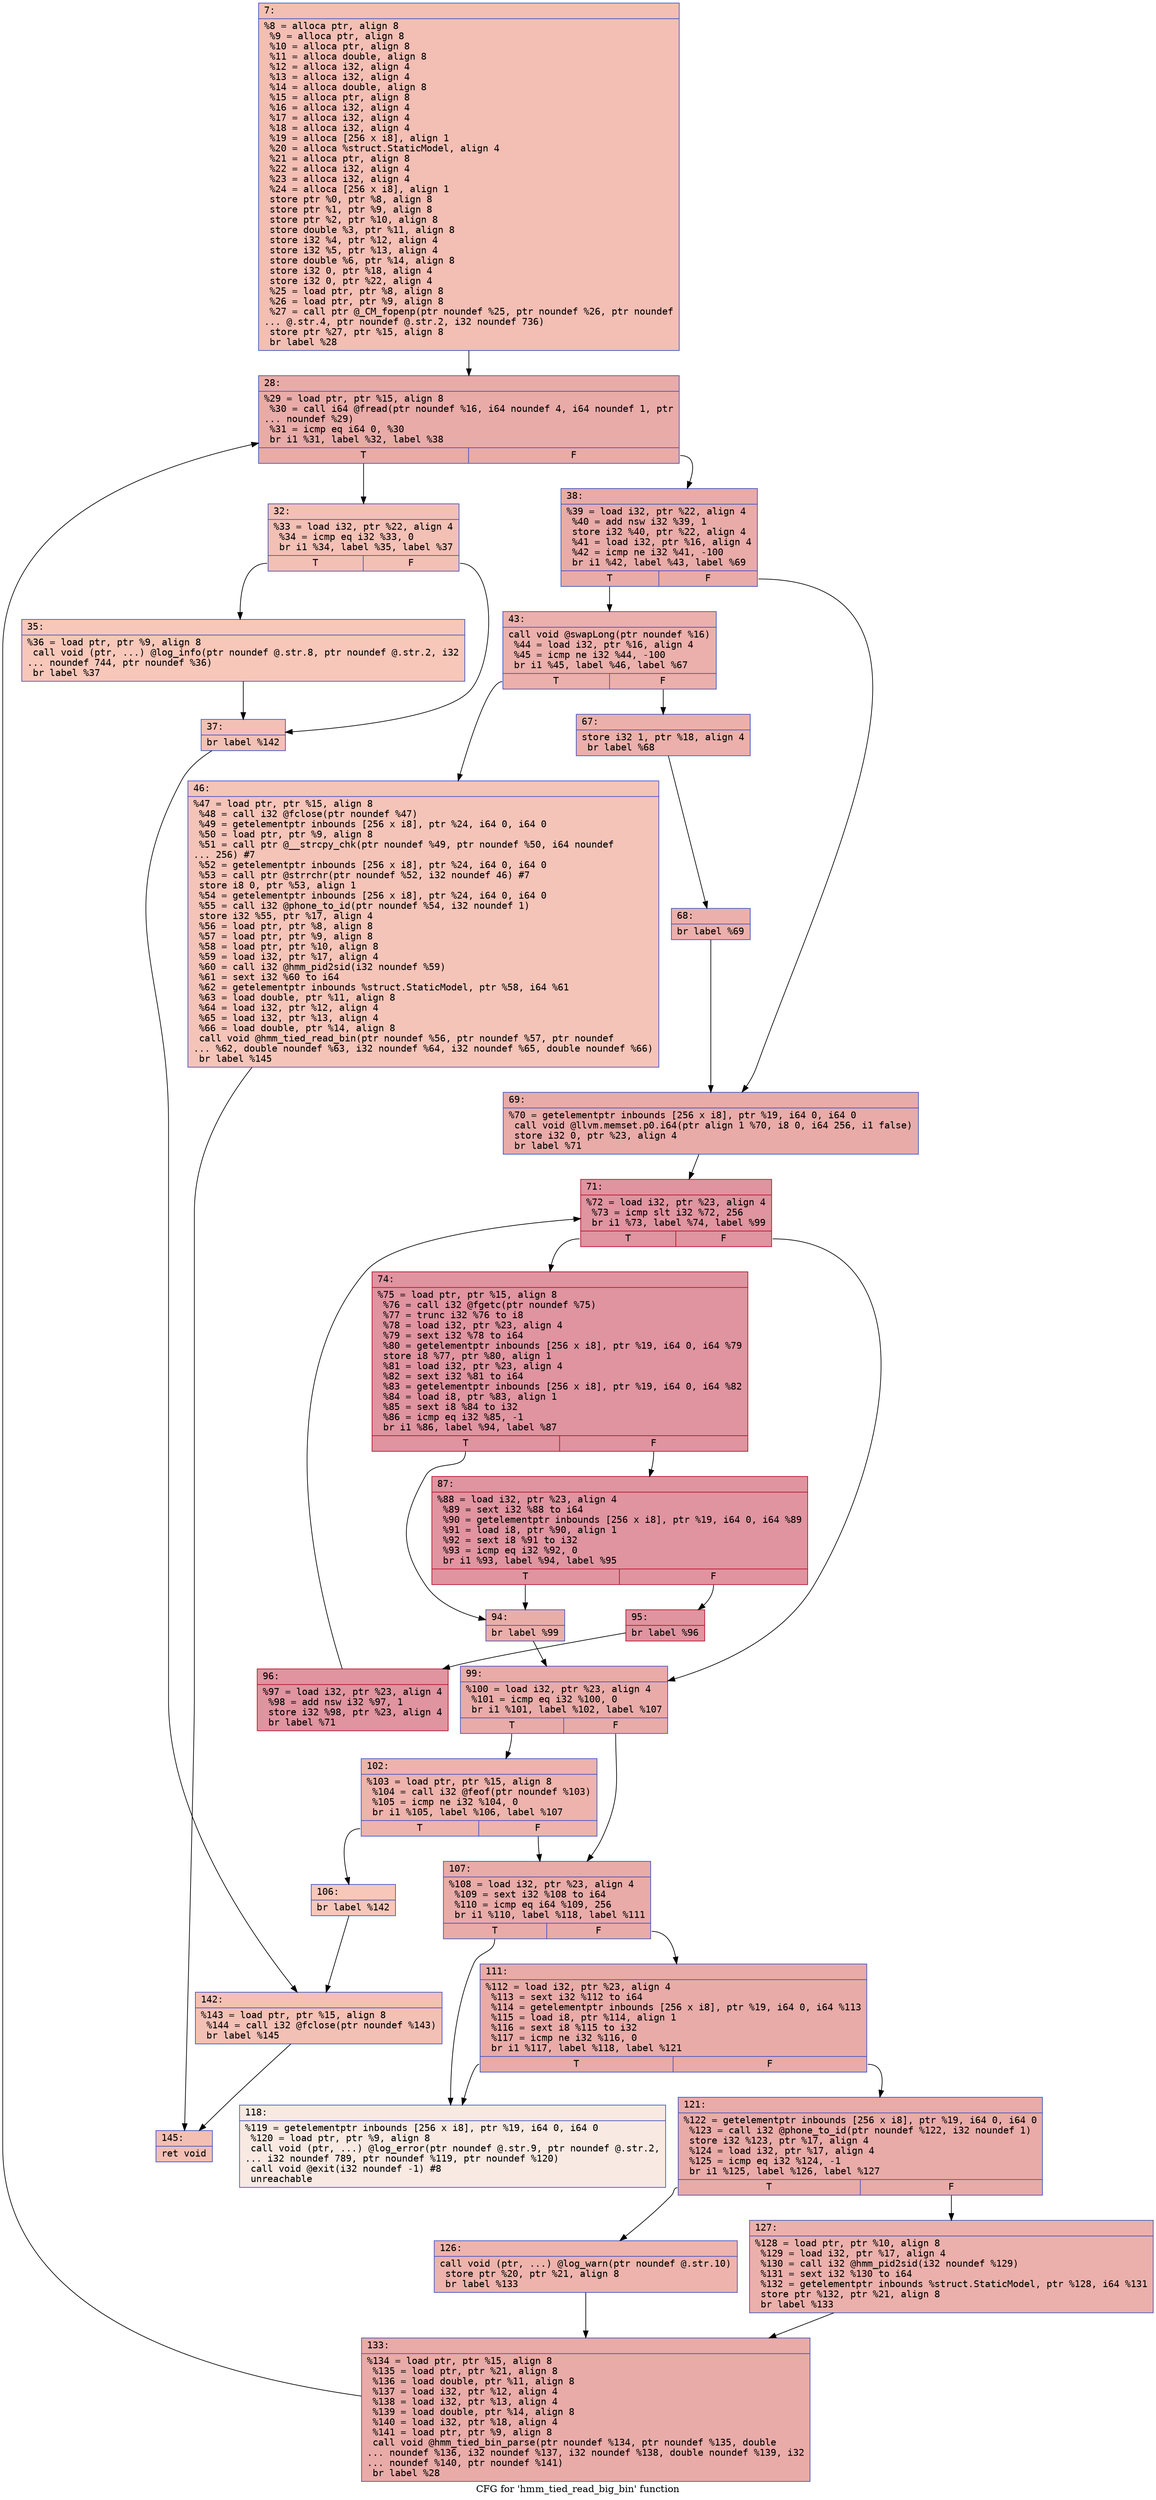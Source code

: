 digraph "CFG for 'hmm_tied_read_big_bin' function" {
	label="CFG for 'hmm_tied_read_big_bin' function";

	Node0x600000fed040 [shape=record,color="#3d50c3ff", style=filled, fillcolor="#e36c5570" fontname="Courier",label="{7:\l|  %8 = alloca ptr, align 8\l  %9 = alloca ptr, align 8\l  %10 = alloca ptr, align 8\l  %11 = alloca double, align 8\l  %12 = alloca i32, align 4\l  %13 = alloca i32, align 4\l  %14 = alloca double, align 8\l  %15 = alloca ptr, align 8\l  %16 = alloca i32, align 4\l  %17 = alloca i32, align 4\l  %18 = alloca i32, align 4\l  %19 = alloca [256 x i8], align 1\l  %20 = alloca %struct.StaticModel, align 4\l  %21 = alloca ptr, align 8\l  %22 = alloca i32, align 4\l  %23 = alloca i32, align 4\l  %24 = alloca [256 x i8], align 1\l  store ptr %0, ptr %8, align 8\l  store ptr %1, ptr %9, align 8\l  store ptr %2, ptr %10, align 8\l  store double %3, ptr %11, align 8\l  store i32 %4, ptr %12, align 4\l  store i32 %5, ptr %13, align 4\l  store double %6, ptr %14, align 8\l  store i32 0, ptr %18, align 4\l  store i32 0, ptr %22, align 4\l  %25 = load ptr, ptr %8, align 8\l  %26 = load ptr, ptr %9, align 8\l  %27 = call ptr @_CM_fopenp(ptr noundef %25, ptr noundef %26, ptr noundef\l... @.str.4, ptr noundef @.str.2, i32 noundef 736)\l  store ptr %27, ptr %15, align 8\l  br label %28\l}"];
	Node0x600000fed040 -> Node0x600000fed090[tooltip="7 -> 28\nProbability 100.00%" ];
	Node0x600000fed090 [shape=record,color="#3d50c3ff", style=filled, fillcolor="#cc403a70" fontname="Courier",label="{28:\l|  %29 = load ptr, ptr %15, align 8\l  %30 = call i64 @fread(ptr noundef %16, i64 noundef 4, i64 noundef 1, ptr\l... noundef %29)\l  %31 = icmp eq i64 0, %30\l  br i1 %31, label %32, label %38\l|{<s0>T|<s1>F}}"];
	Node0x600000fed090:s0 -> Node0x600000fed0e0[tooltip="28 -> 32\nProbability 3.12%" ];
	Node0x600000fed090:s1 -> Node0x600000fed1d0[tooltip="28 -> 38\nProbability 96.88%" ];
	Node0x600000fed0e0 [shape=record,color="#3d50c3ff", style=filled, fillcolor="#e5705870" fontname="Courier",label="{32:\l|  %33 = load i32, ptr %22, align 4\l  %34 = icmp eq i32 %33, 0\l  br i1 %34, label %35, label %37\l|{<s0>T|<s1>F}}"];
	Node0x600000fed0e0:s0 -> Node0x600000fed130[tooltip="32 -> 35\nProbability 37.50%" ];
	Node0x600000fed0e0:s1 -> Node0x600000fed180[tooltip="32 -> 37\nProbability 62.50%" ];
	Node0x600000fed130 [shape=record,color="#3d50c3ff", style=filled, fillcolor="#ec7f6370" fontname="Courier",label="{35:\l|  %36 = load ptr, ptr %9, align 8\l  call void (ptr, ...) @log_info(ptr noundef @.str.8, ptr noundef @.str.2, i32\l... noundef 744, ptr noundef %36)\l  br label %37\l}"];
	Node0x600000fed130 -> Node0x600000fed180[tooltip="35 -> 37\nProbability 100.00%" ];
	Node0x600000fed180 [shape=record,color="#3d50c3ff", style=filled, fillcolor="#e5705870" fontname="Courier",label="{37:\l|  br label %142\l}"];
	Node0x600000fed180 -> Node0x600000fed8b0[tooltip="37 -> 142\nProbability 100.00%" ];
	Node0x600000fed1d0 [shape=record,color="#3d50c3ff", style=filled, fillcolor="#cc403a70" fontname="Courier",label="{38:\l|  %39 = load i32, ptr %22, align 4\l  %40 = add nsw i32 %39, 1\l  store i32 %40, ptr %22, align 4\l  %41 = load i32, ptr %16, align 4\l  %42 = icmp ne i32 %41, -100\l  br i1 %42, label %43, label %69\l|{<s0>T|<s1>F}}"];
	Node0x600000fed1d0:s0 -> Node0x600000fed220[tooltip="38 -> 43\nProbability 50.00%" ];
	Node0x600000fed1d0:s1 -> Node0x600000fed360[tooltip="38 -> 69\nProbability 50.00%" ];
	Node0x600000fed220 [shape=record,color="#3d50c3ff", style=filled, fillcolor="#d24b4070" fontname="Courier",label="{43:\l|  call void @swapLong(ptr noundef %16)\l  %44 = load i32, ptr %16, align 4\l  %45 = icmp ne i32 %44, -100\l  br i1 %45, label %46, label %67\l|{<s0>T|<s1>F}}"];
	Node0x600000fed220:s0 -> Node0x600000fed270[tooltip="43 -> 46\nProbability 3.12%" ];
	Node0x600000fed220:s1 -> Node0x600000fed2c0[tooltip="43 -> 67\nProbability 96.88%" ];
	Node0x600000fed270 [shape=record,color="#3d50c3ff", style=filled, fillcolor="#e97a5f70" fontname="Courier",label="{46:\l|  %47 = load ptr, ptr %15, align 8\l  %48 = call i32 @fclose(ptr noundef %47)\l  %49 = getelementptr inbounds [256 x i8], ptr %24, i64 0, i64 0\l  %50 = load ptr, ptr %9, align 8\l  %51 = call ptr @__strcpy_chk(ptr noundef %49, ptr noundef %50, i64 noundef\l... 256) #7\l  %52 = getelementptr inbounds [256 x i8], ptr %24, i64 0, i64 0\l  %53 = call ptr @strrchr(ptr noundef %52, i32 noundef 46) #7\l  store i8 0, ptr %53, align 1\l  %54 = getelementptr inbounds [256 x i8], ptr %24, i64 0, i64 0\l  %55 = call i32 @phone_to_id(ptr noundef %54, i32 noundef 1)\l  store i32 %55, ptr %17, align 4\l  %56 = load ptr, ptr %8, align 8\l  %57 = load ptr, ptr %9, align 8\l  %58 = load ptr, ptr %10, align 8\l  %59 = load i32, ptr %17, align 4\l  %60 = call i32 @hmm_pid2sid(i32 noundef %59)\l  %61 = sext i32 %60 to i64\l  %62 = getelementptr inbounds %struct.StaticModel, ptr %58, i64 %61\l  %63 = load double, ptr %11, align 8\l  %64 = load i32, ptr %12, align 4\l  %65 = load i32, ptr %13, align 4\l  %66 = load double, ptr %14, align 8\l  call void @hmm_tied_read_bin(ptr noundef %56, ptr noundef %57, ptr noundef\l... %62, double noundef %63, i32 noundef %64, i32 noundef %65, double noundef %66)\l  br label %145\l}"];
	Node0x600000fed270 -> Node0x600000fed900[tooltip="46 -> 145\nProbability 100.00%" ];
	Node0x600000fed2c0 [shape=record,color="#3d50c3ff", style=filled, fillcolor="#d24b4070" fontname="Courier",label="{67:\l|  store i32 1, ptr %18, align 4\l  br label %68\l}"];
	Node0x600000fed2c0 -> Node0x600000fed310[tooltip="67 -> 68\nProbability 100.00%" ];
	Node0x600000fed310 [shape=record,color="#3d50c3ff", style=filled, fillcolor="#d24b4070" fontname="Courier",label="{68:\l|  br label %69\l}"];
	Node0x600000fed310 -> Node0x600000fed360[tooltip="68 -> 69\nProbability 100.00%" ];
	Node0x600000fed360 [shape=record,color="#3d50c3ff", style=filled, fillcolor="#cc403a70" fontname="Courier",label="{69:\l|  %70 = getelementptr inbounds [256 x i8], ptr %19, i64 0, i64 0\l  call void @llvm.memset.p0.i64(ptr align 1 %70, i8 0, i64 256, i1 false)\l  store i32 0, ptr %23, align 4\l  br label %71\l}"];
	Node0x600000fed360 -> Node0x600000fed3b0[tooltip="69 -> 71\nProbability 100.00%" ];
	Node0x600000fed3b0 [shape=record,color="#b70d28ff", style=filled, fillcolor="#b70d2870" fontname="Courier",label="{71:\l|  %72 = load i32, ptr %23, align 4\l  %73 = icmp slt i32 %72, 256\l  br i1 %73, label %74, label %99\l|{<s0>T|<s1>F}}"];
	Node0x600000fed3b0:s0 -> Node0x600000fed400[tooltip="71 -> 74\nProbability 96.88%" ];
	Node0x600000fed3b0:s1 -> Node0x600000fed590[tooltip="71 -> 99\nProbability 3.12%" ];
	Node0x600000fed400 [shape=record,color="#b70d28ff", style=filled, fillcolor="#b70d2870" fontname="Courier",label="{74:\l|  %75 = load ptr, ptr %15, align 8\l  %76 = call i32 @fgetc(ptr noundef %75)\l  %77 = trunc i32 %76 to i8\l  %78 = load i32, ptr %23, align 4\l  %79 = sext i32 %78 to i64\l  %80 = getelementptr inbounds [256 x i8], ptr %19, i64 0, i64 %79\l  store i8 %77, ptr %80, align 1\l  %81 = load i32, ptr %23, align 4\l  %82 = sext i32 %81 to i64\l  %83 = getelementptr inbounds [256 x i8], ptr %19, i64 0, i64 %82\l  %84 = load i8, ptr %83, align 1\l  %85 = sext i8 %84 to i32\l  %86 = icmp eq i32 %85, -1\l  br i1 %86, label %94, label %87\l|{<s0>T|<s1>F}}"];
	Node0x600000fed400:s0 -> Node0x600000fed4a0[tooltip="74 -> 94\nProbability 3.12%" ];
	Node0x600000fed400:s1 -> Node0x600000fed450[tooltip="74 -> 87\nProbability 96.88%" ];
	Node0x600000fed450 [shape=record,color="#b70d28ff", style=filled, fillcolor="#b70d2870" fontname="Courier",label="{87:\l|  %88 = load i32, ptr %23, align 4\l  %89 = sext i32 %88 to i64\l  %90 = getelementptr inbounds [256 x i8], ptr %19, i64 0, i64 %89\l  %91 = load i8, ptr %90, align 1\l  %92 = sext i8 %91 to i32\l  %93 = icmp eq i32 %92, 0\l  br i1 %93, label %94, label %95\l|{<s0>T|<s1>F}}"];
	Node0x600000fed450:s0 -> Node0x600000fed4a0[tooltip="87 -> 94\nProbability 3.12%" ];
	Node0x600000fed450:s1 -> Node0x600000fed4f0[tooltip="87 -> 95\nProbability 96.88%" ];
	Node0x600000fed4a0 [shape=record,color="#3d50c3ff", style=filled, fillcolor="#d0473d70" fontname="Courier",label="{94:\l|  br label %99\l}"];
	Node0x600000fed4a0 -> Node0x600000fed590[tooltip="94 -> 99\nProbability 100.00%" ];
	Node0x600000fed4f0 [shape=record,color="#b70d28ff", style=filled, fillcolor="#b70d2870" fontname="Courier",label="{95:\l|  br label %96\l}"];
	Node0x600000fed4f0 -> Node0x600000fed540[tooltip="95 -> 96\nProbability 100.00%" ];
	Node0x600000fed540 [shape=record,color="#b70d28ff", style=filled, fillcolor="#b70d2870" fontname="Courier",label="{96:\l|  %97 = load i32, ptr %23, align 4\l  %98 = add nsw i32 %97, 1\l  store i32 %98, ptr %23, align 4\l  br label %71\l}"];
	Node0x600000fed540 -> Node0x600000fed3b0[tooltip="96 -> 71\nProbability 100.00%" ];
	Node0x600000fed590 [shape=record,color="#3d50c3ff", style=filled, fillcolor="#cc403a70" fontname="Courier",label="{99:\l|  %100 = load i32, ptr %23, align 4\l  %101 = icmp eq i32 %100, 0\l  br i1 %101, label %102, label %107\l|{<s0>T|<s1>F}}"];
	Node0x600000fed590:s0 -> Node0x600000fed5e0[tooltip="99 -> 102\nProbability 37.50%" ];
	Node0x600000fed590:s1 -> Node0x600000fed680[tooltip="99 -> 107\nProbability 62.50%" ];
	Node0x600000fed5e0 [shape=record,color="#3d50c3ff", style=filled, fillcolor="#d6524470" fontname="Courier",label="{102:\l|  %103 = load ptr, ptr %15, align 8\l  %104 = call i32 @feof(ptr noundef %103)\l  %105 = icmp ne i32 %104, 0\l  br i1 %105, label %106, label %107\l|{<s0>T|<s1>F}}"];
	Node0x600000fed5e0:s0 -> Node0x600000fed630[tooltip="102 -> 106\nProbability 3.12%" ];
	Node0x600000fed5e0:s1 -> Node0x600000fed680[tooltip="102 -> 107\nProbability 96.88%" ];
	Node0x600000fed630 [shape=record,color="#3d50c3ff", style=filled, fillcolor="#ec7f6370" fontname="Courier",label="{106:\l|  br label %142\l}"];
	Node0x600000fed630 -> Node0x600000fed8b0[tooltip="106 -> 142\nProbability 100.00%" ];
	Node0x600000fed680 [shape=record,color="#3d50c3ff", style=filled, fillcolor="#cc403a70" fontname="Courier",label="{107:\l|  %108 = load i32, ptr %23, align 4\l  %109 = sext i32 %108 to i64\l  %110 = icmp eq i64 %109, 256\l  br i1 %110, label %118, label %111\l|{<s0>T|<s1>F}}"];
	Node0x600000fed680:s0 -> Node0x600000fed720[tooltip="107 -> 118\nProbability 0.00%" ];
	Node0x600000fed680:s1 -> Node0x600000fed6d0[tooltip="107 -> 111\nProbability 100.00%" ];
	Node0x600000fed6d0 [shape=record,color="#3d50c3ff", style=filled, fillcolor="#cc403a70" fontname="Courier",label="{111:\l|  %112 = load i32, ptr %23, align 4\l  %113 = sext i32 %112 to i64\l  %114 = getelementptr inbounds [256 x i8], ptr %19, i64 0, i64 %113\l  %115 = load i8, ptr %114, align 1\l  %116 = sext i8 %115 to i32\l  %117 = icmp ne i32 %116, 0\l  br i1 %117, label %118, label %121\l|{<s0>T|<s1>F}}"];
	Node0x600000fed6d0:s0 -> Node0x600000fed720[tooltip="111 -> 118\nProbability 0.00%" ];
	Node0x600000fed6d0:s1 -> Node0x600000fed770[tooltip="111 -> 121\nProbability 100.00%" ];
	Node0x600000fed720 [shape=record,color="#3d50c3ff", style=filled, fillcolor="#efcebd70" fontname="Courier",label="{118:\l|  %119 = getelementptr inbounds [256 x i8], ptr %19, i64 0, i64 0\l  %120 = load ptr, ptr %9, align 8\l  call void (ptr, ...) @log_error(ptr noundef @.str.9, ptr noundef @.str.2,\l... i32 noundef 789, ptr noundef %119, ptr noundef %120)\l  call void @exit(i32 noundef -1) #8\l  unreachable\l}"];
	Node0x600000fed770 [shape=record,color="#3d50c3ff", style=filled, fillcolor="#cc403a70" fontname="Courier",label="{121:\l|  %122 = getelementptr inbounds [256 x i8], ptr %19, i64 0, i64 0\l  %123 = call i32 @phone_to_id(ptr noundef %122, i32 noundef 1)\l  store i32 %123, ptr %17, align 4\l  %124 = load i32, ptr %17, align 4\l  %125 = icmp eq i32 %124, -1\l  br i1 %125, label %126, label %127\l|{<s0>T|<s1>F}}"];
	Node0x600000fed770:s0 -> Node0x600000fed7c0[tooltip="121 -> 126\nProbability 37.50%" ];
	Node0x600000fed770:s1 -> Node0x600000fed810[tooltip="121 -> 127\nProbability 62.50%" ];
	Node0x600000fed7c0 [shape=record,color="#3d50c3ff", style=filled, fillcolor="#d6524470" fontname="Courier",label="{126:\l|  call void (ptr, ...) @log_warn(ptr noundef @.str.10)\l  store ptr %20, ptr %21, align 8\l  br label %133\l}"];
	Node0x600000fed7c0 -> Node0x600000fed860[tooltip="126 -> 133\nProbability 100.00%" ];
	Node0x600000fed810 [shape=record,color="#3d50c3ff", style=filled, fillcolor="#d24b4070" fontname="Courier",label="{127:\l|  %128 = load ptr, ptr %10, align 8\l  %129 = load i32, ptr %17, align 4\l  %130 = call i32 @hmm_pid2sid(i32 noundef %129)\l  %131 = sext i32 %130 to i64\l  %132 = getelementptr inbounds %struct.StaticModel, ptr %128, i64 %131\l  store ptr %132, ptr %21, align 8\l  br label %133\l}"];
	Node0x600000fed810 -> Node0x600000fed860[tooltip="127 -> 133\nProbability 100.00%" ];
	Node0x600000fed860 [shape=record,color="#3d50c3ff", style=filled, fillcolor="#cc403a70" fontname="Courier",label="{133:\l|  %134 = load ptr, ptr %15, align 8\l  %135 = load ptr, ptr %21, align 8\l  %136 = load double, ptr %11, align 8\l  %137 = load i32, ptr %12, align 4\l  %138 = load i32, ptr %13, align 4\l  %139 = load double, ptr %14, align 8\l  %140 = load i32, ptr %18, align 4\l  %141 = load ptr, ptr %9, align 8\l  call void @hmm_tied_bin_parse(ptr noundef %134, ptr noundef %135, double\l... noundef %136, i32 noundef %137, i32 noundef %138, double noundef %139, i32\l... noundef %140, ptr noundef %141)\l  br label %28\l}"];
	Node0x600000fed860 -> Node0x600000fed090[tooltip="133 -> 28\nProbability 100.00%" ];
	Node0x600000fed8b0 [shape=record,color="#3d50c3ff", style=filled, fillcolor="#e5705870" fontname="Courier",label="{142:\l|  %143 = load ptr, ptr %15, align 8\l  %144 = call i32 @fclose(ptr noundef %143)\l  br label %145\l}"];
	Node0x600000fed8b0 -> Node0x600000fed900[tooltip="142 -> 145\nProbability 100.00%" ];
	Node0x600000fed900 [shape=record,color="#3d50c3ff", style=filled, fillcolor="#e36c5570" fontname="Courier",label="{145:\l|  ret void\l}"];
}
